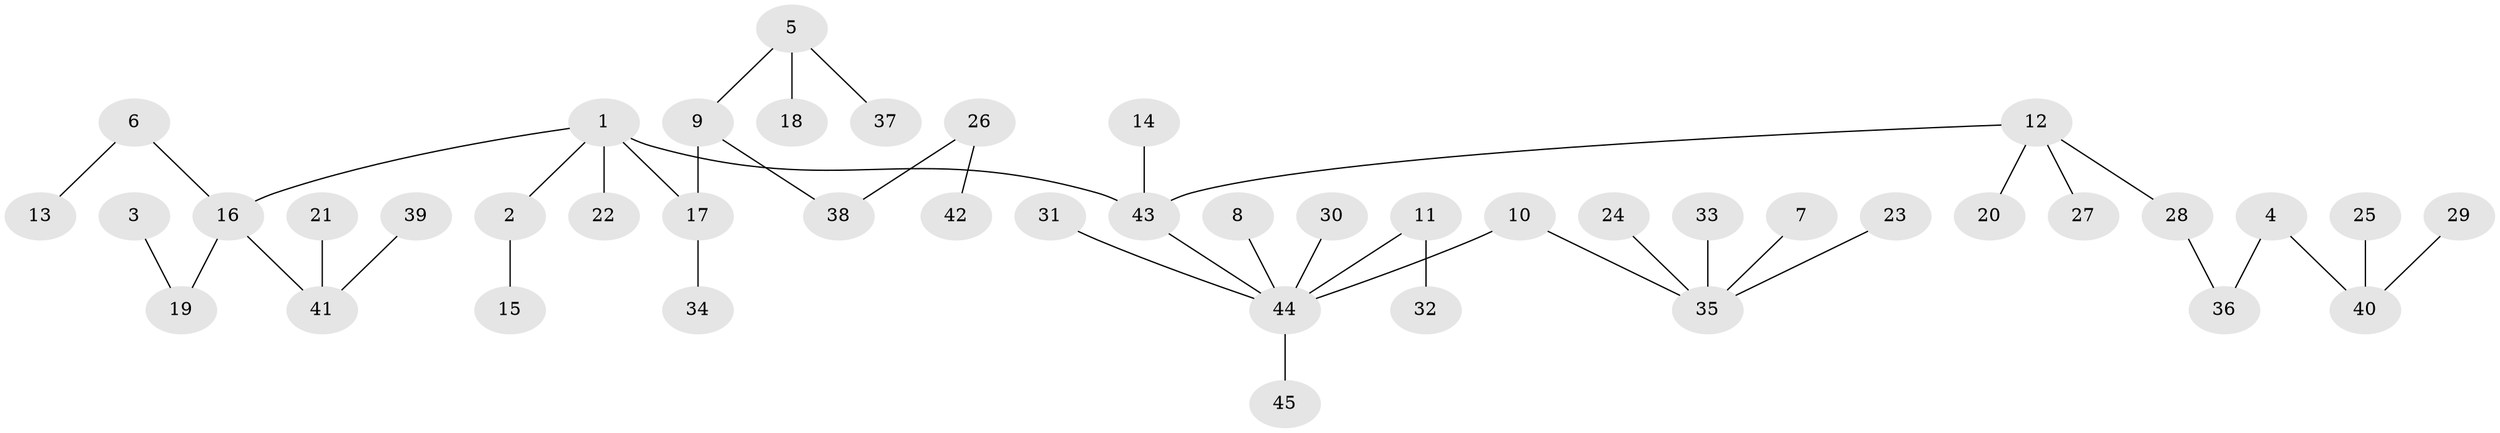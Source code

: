 // original degree distribution, {9: 0.011111111111111112, 5: 0.03333333333333333, 2: 0.3333333333333333, 3: 0.07777777777777778, 4: 0.06666666666666667, 7: 0.011111111111111112, 1: 0.4666666666666667}
// Generated by graph-tools (version 1.1) at 2025/50/03/09/25 03:50:19]
// undirected, 45 vertices, 44 edges
graph export_dot {
graph [start="1"]
  node [color=gray90,style=filled];
  1;
  2;
  3;
  4;
  5;
  6;
  7;
  8;
  9;
  10;
  11;
  12;
  13;
  14;
  15;
  16;
  17;
  18;
  19;
  20;
  21;
  22;
  23;
  24;
  25;
  26;
  27;
  28;
  29;
  30;
  31;
  32;
  33;
  34;
  35;
  36;
  37;
  38;
  39;
  40;
  41;
  42;
  43;
  44;
  45;
  1 -- 2 [weight=1.0];
  1 -- 16 [weight=1.0];
  1 -- 17 [weight=1.0];
  1 -- 22 [weight=1.0];
  1 -- 43 [weight=1.0];
  2 -- 15 [weight=1.0];
  3 -- 19 [weight=1.0];
  4 -- 36 [weight=1.0];
  4 -- 40 [weight=1.0];
  5 -- 9 [weight=1.0];
  5 -- 18 [weight=1.0];
  5 -- 37 [weight=1.0];
  6 -- 13 [weight=1.0];
  6 -- 16 [weight=1.0];
  7 -- 35 [weight=1.0];
  8 -- 44 [weight=1.0];
  9 -- 17 [weight=1.0];
  9 -- 38 [weight=1.0];
  10 -- 35 [weight=1.0];
  10 -- 44 [weight=1.0];
  11 -- 32 [weight=1.0];
  11 -- 44 [weight=1.0];
  12 -- 20 [weight=1.0];
  12 -- 27 [weight=1.0];
  12 -- 28 [weight=1.0];
  12 -- 43 [weight=1.0];
  14 -- 43 [weight=1.0];
  16 -- 19 [weight=1.0];
  16 -- 41 [weight=1.0];
  17 -- 34 [weight=1.0];
  21 -- 41 [weight=1.0];
  23 -- 35 [weight=1.0];
  24 -- 35 [weight=1.0];
  25 -- 40 [weight=1.0];
  26 -- 38 [weight=1.0];
  26 -- 42 [weight=1.0];
  28 -- 36 [weight=1.0];
  29 -- 40 [weight=1.0];
  30 -- 44 [weight=1.0];
  31 -- 44 [weight=1.0];
  33 -- 35 [weight=1.0];
  39 -- 41 [weight=1.0];
  43 -- 44 [weight=1.0];
  44 -- 45 [weight=1.0];
}
